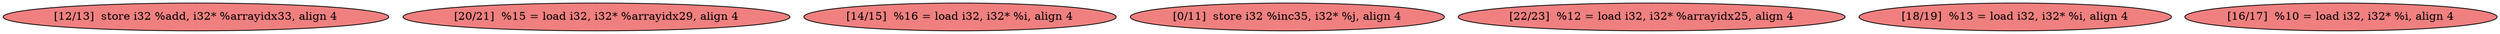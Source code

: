 
digraph G {


node545 [fillcolor=lightcoral,label="[12/13]  store i32 %add, i32* %arrayidx33, align 4",shape=ellipse,style=filled ]
node547 [fillcolor=lightcoral,label="[20/21]  %15 = load i32, i32* %arrayidx29, align 4",shape=ellipse,style=filled ]
node551 [fillcolor=lightcoral,label="[14/15]  %16 = load i32, i32* %i, align 4",shape=ellipse,style=filled ]
node546 [fillcolor=lightcoral,label="[0/11]  store i32 %inc35, i32* %j, align 4",shape=ellipse,style=filled ]
node548 [fillcolor=lightcoral,label="[22/23]  %12 = load i32, i32* %arrayidx25, align 4",shape=ellipse,style=filled ]
node549 [fillcolor=lightcoral,label="[18/19]  %13 = load i32, i32* %i, align 4",shape=ellipse,style=filled ]
node550 [fillcolor=lightcoral,label="[16/17]  %10 = load i32, i32* %i, align 4",shape=ellipse,style=filled ]



}
